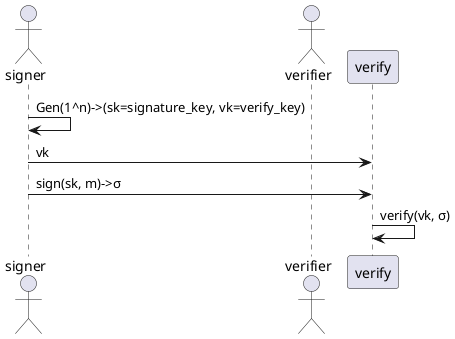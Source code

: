 @startuml
actor signer
actor verifier
signer -> signer : Gen(1^n)->(sk=signature_key, vk=verify_key)
signer -> verify : vk
signer -> verify : sign(sk, m)->σ
verify -> verify : verify(vk, σ)
@enduml
